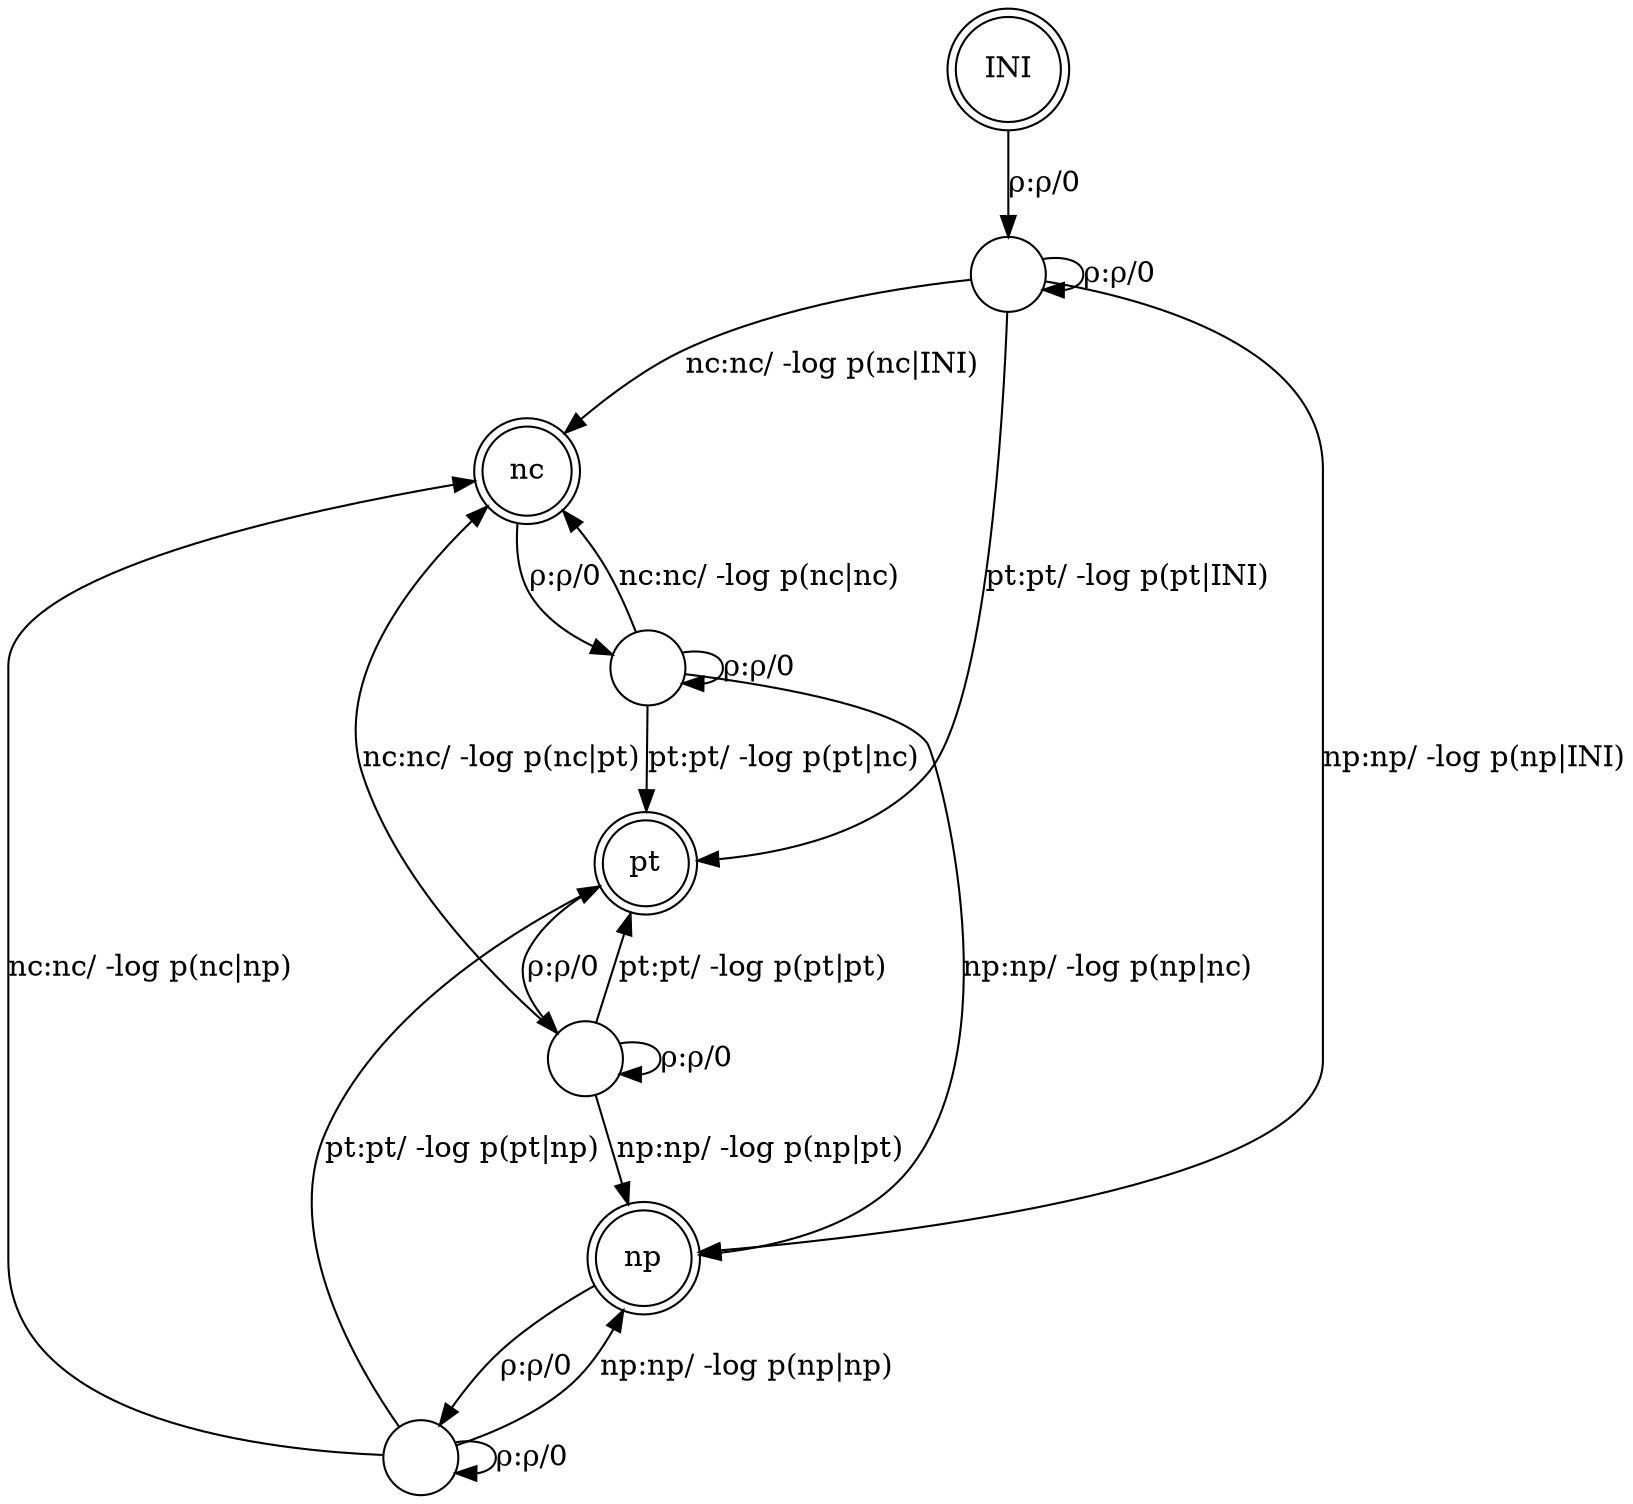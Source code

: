 digraph agraph
{
   rankdir="TB";
   ratio="compress";
   node [shape="circle", label=""];

   0 -> 1 [label="ρ:ρ/0"];
   1 -> 1 [label="ρ:ρ/0"];
   1 -> 2 [label="nc:nc/ -log p(nc|INI)"];
   2 -> 3 [label="ρ:ρ/0"];
   3 -> 3 [label="ρ:ρ/0"];
   3 -> 4 [label="np:np/ -log p(np|nc)"];
   3 -> 5 [label="pt:pt/ -log p(pt|nc)"];
   3 -> 2 [label="nc:nc/ -log p(nc|nc)"];

   1 -> 4 [label="np:np/ -log p(np|INI)"];
   1 -> 5 [label="pt:pt/ -log p(pt|INI)"];

   4 -> 6 [label="ρ:ρ/0"];
   6 -> 6 [label="ρ:ρ/0"];
   6 -> 2 [label="nc:nc/ -log p(nc|np)"];
   6 -> 4 [label="np:np/ -log p(np|np)"];
   6 -> 5 [label="pt:pt/ -log p(pt|np)"];

   5 -> 7 [label="ρ:ρ/0"];
   7 -> 7 [label="ρ:ρ/0"];
   7 -> 2 [label="nc:nc/ -log p(nc|pt)"];
   7 -> 4 [label="np:np/ -log p(np|pt)"];
   7 -> 5 [label="pt:pt/ -log p(pt|pt)"];

   0 [shape="doublecircle", label="INI"] ;
   2 [shape="doublecircle", label="nc"] ;
   4 [shape="doublecircle", label="np"] ;
   5 [shape="doublecircle", label="pt"] ;
}

